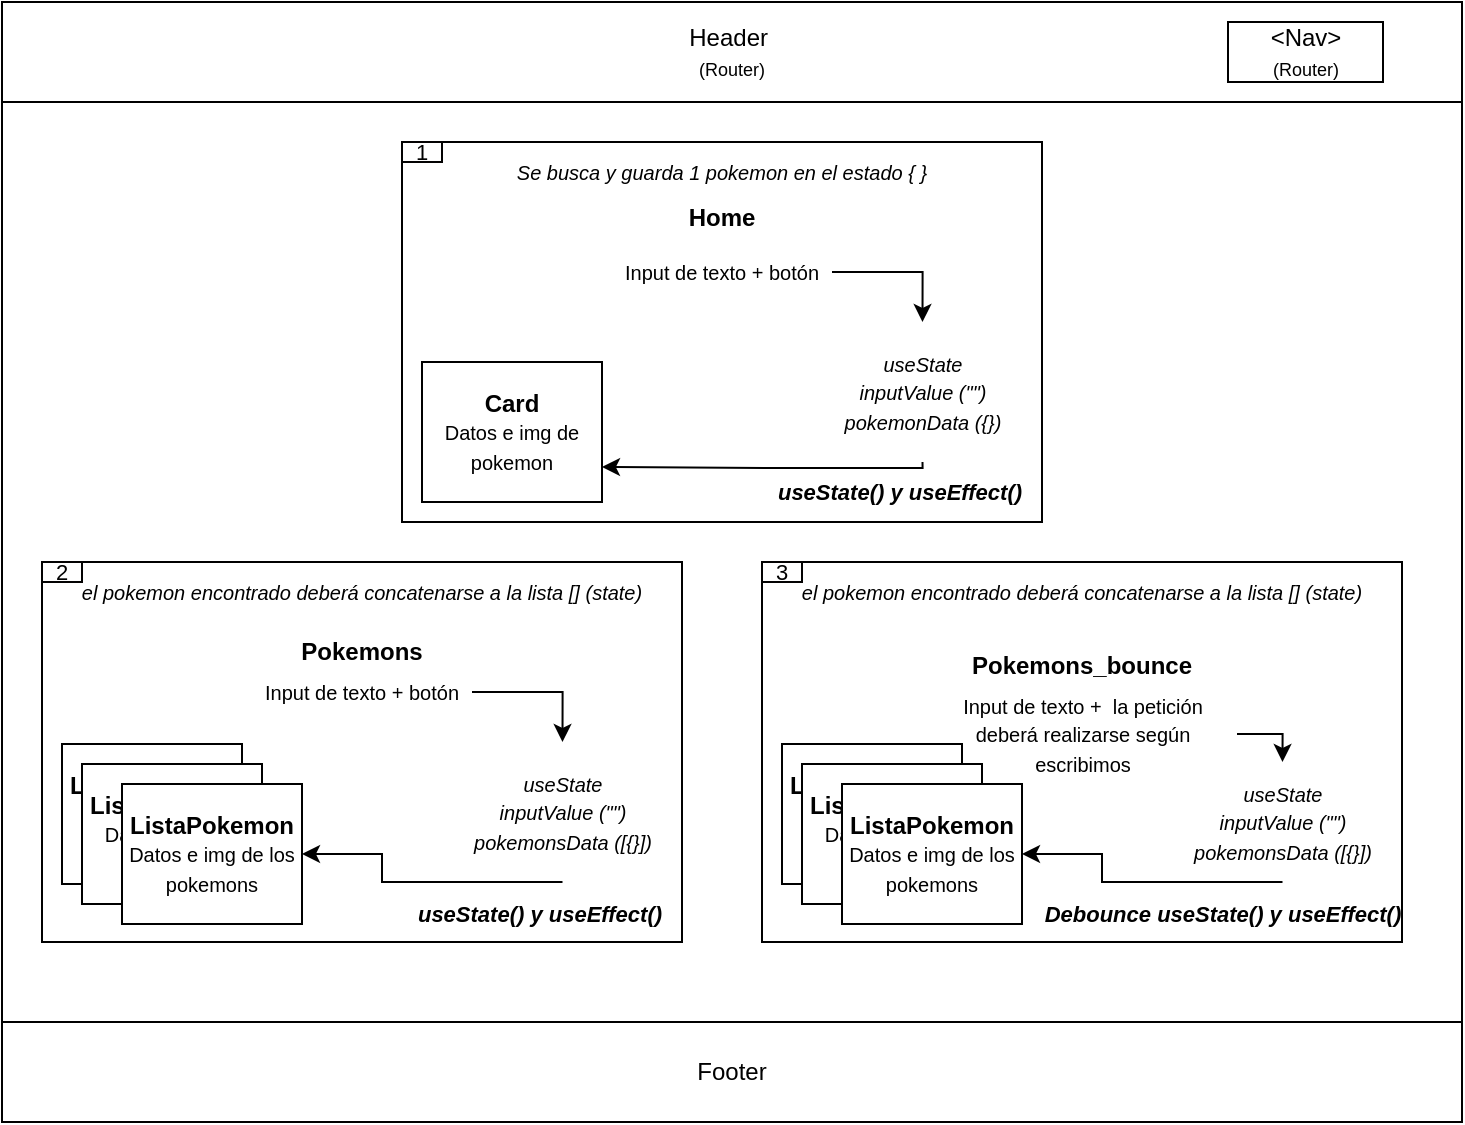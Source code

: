 <mxfile version="15.9.6" type="github">
  <diagram id="HVBfA5njpOnYeU9KZHsN" name="Page-1">
    <mxGraphModel dx="947" dy="555" grid="1" gridSize="10" guides="1" tooltips="1" connect="1" arrows="1" fold="1" page="1" pageScale="1" pageWidth="827" pageHeight="1169" math="0" shadow="0">
      <root>
        <mxCell id="0" />
        <mxCell id="1" parent="0" />
        <mxCell id="QFjQeapoT2HNyd6oGGUI-1" value="" style="rounded=0;whiteSpace=wrap;html=1;" vertex="1" parent="1">
          <mxGeometry x="60" y="60" width="730" height="460" as="geometry" />
        </mxCell>
        <mxCell id="o9f4KpwQg1YmGxY4Iknc-1" value="&lt;b&gt;Home&lt;/b&gt;&lt;br&gt;&lt;br&gt;&lt;br&gt;&lt;br&gt;&lt;br&gt;&lt;br&gt;&lt;br&gt;&lt;br&gt;&lt;br&gt;" style="rounded=0;whiteSpace=wrap;html=1;" parent="1" vertex="1">
          <mxGeometry x="260" y="80" width="320" height="190" as="geometry" />
        </mxCell>
        <mxCell id="o9f4KpwQg1YmGxY4Iknc-11" style="edgeStyle=orthogonalEdgeStyle;rounded=0;orthogonalLoop=1;jettySize=auto;html=1;exitX=1;exitY=0.5;exitDx=0;exitDy=0;entryX=0.5;entryY=0;entryDx=0;entryDy=0;fontSize=10;" parent="1" source="o9f4KpwQg1YmGxY4Iknc-2" target="o9f4KpwQg1YmGxY4Iknc-6" edge="1">
          <mxGeometry relative="1" as="geometry" />
        </mxCell>
        <mxCell id="o9f4KpwQg1YmGxY4Iknc-2" value="&lt;font style=&quot;font-size: 10px&quot;&gt;Input de texto + botón&lt;/font&gt;" style="text;html=1;strokeColor=none;fillColor=none;align=center;verticalAlign=middle;whiteSpace=wrap;rounded=0;" parent="1" vertex="1">
          <mxGeometry x="365" y="130" width="110" height="30" as="geometry" />
        </mxCell>
        <mxCell id="o9f4KpwQg1YmGxY4Iknc-4" value="&lt;b&gt;Card&lt;/b&gt;&lt;br&gt;&lt;font style=&quot;font-size: 10px&quot;&gt;Datos e img de pokemon&lt;/font&gt;" style="rounded=0;whiteSpace=wrap;html=1;" parent="1" vertex="1">
          <mxGeometry x="270" y="190" width="90" height="70" as="geometry" />
        </mxCell>
        <mxCell id="o9f4KpwQg1YmGxY4Iknc-9" style="edgeStyle=orthogonalEdgeStyle;rounded=0;orthogonalLoop=1;jettySize=auto;html=1;exitX=0.5;exitY=1;exitDx=0;exitDy=0;entryX=1;entryY=0.75;entryDx=0;entryDy=0;fontSize=10;" parent="1" source="o9f4KpwQg1YmGxY4Iknc-6" target="o9f4KpwQg1YmGxY4Iknc-4" edge="1">
          <mxGeometry relative="1" as="geometry">
            <Array as="points">
              <mxPoint x="450" y="243" />
              <mxPoint x="380" y="243" />
            </Array>
          </mxGeometry>
        </mxCell>
        <mxCell id="o9f4KpwQg1YmGxY4Iknc-6" value="&lt;i&gt;&lt;font style=&quot;font-size: 10px&quot;&gt;useState&lt;br&gt;inputValue (&quot;&quot;)&lt;br&gt;pokemonData ({})&lt;/font&gt;&lt;/i&gt;" style="text;html=1;strokeColor=none;fillColor=none;align=center;verticalAlign=middle;whiteSpace=wrap;rounded=0;" parent="1" vertex="1">
          <mxGeometry x="470" y="170" width="100.5" height="70" as="geometry" />
        </mxCell>
        <mxCell id="o9f4KpwQg1YmGxY4Iknc-12" value="&lt;b&gt;Pokemons&lt;/b&gt;&lt;br&gt;&lt;br&gt;&lt;br&gt;&lt;br&gt;&lt;br&gt;&lt;br&gt;&lt;br&gt;&lt;br&gt;" style="rounded=0;whiteSpace=wrap;html=1;" parent="1" vertex="1">
          <mxGeometry x="80" y="290" width="320" height="190" as="geometry" />
        </mxCell>
        <mxCell id="o9f4KpwQg1YmGxY4Iknc-13" style="edgeStyle=orthogonalEdgeStyle;rounded=0;orthogonalLoop=1;jettySize=auto;html=1;exitX=1;exitY=0.5;exitDx=0;exitDy=0;entryX=0.5;entryY=0;entryDx=0;entryDy=0;fontSize=10;" parent="1" source="o9f4KpwQg1YmGxY4Iknc-14" target="o9f4KpwQg1YmGxY4Iknc-18" edge="1">
          <mxGeometry relative="1" as="geometry" />
        </mxCell>
        <mxCell id="o9f4KpwQg1YmGxY4Iknc-14" value="&lt;span style=&quot;font-size: 10px&quot;&gt;Input de texto + botón&lt;/span&gt;" style="text;html=1;strokeColor=none;fillColor=none;align=center;verticalAlign=middle;whiteSpace=wrap;rounded=0;" parent="1" vertex="1">
          <mxGeometry x="185" y="340" width="110" height="30" as="geometry" />
        </mxCell>
        <mxCell id="o9f4KpwQg1YmGxY4Iknc-16" value="&lt;b&gt;ListaPokemon&lt;/b&gt;&lt;br&gt;&lt;font style=&quot;font-size: 10px&quot;&gt;Datos e img de pokemon&lt;/font&gt;" style="rounded=0;whiteSpace=wrap;html=1;" parent="1" vertex="1">
          <mxGeometry x="90" y="381" width="90" height="70" as="geometry" />
        </mxCell>
        <mxCell id="o9f4KpwQg1YmGxY4Iknc-25" style="edgeStyle=orthogonalEdgeStyle;rounded=0;orthogonalLoop=1;jettySize=auto;html=1;exitX=0.5;exitY=1;exitDx=0;exitDy=0;fontSize=10;" parent="1" source="o9f4KpwQg1YmGxY4Iknc-18" target="o9f4KpwQg1YmGxY4Iknc-23" edge="1">
          <mxGeometry relative="1" as="geometry">
            <Array as="points">
              <mxPoint x="250" y="450" />
              <mxPoint x="250" y="436" />
            </Array>
          </mxGeometry>
        </mxCell>
        <mxCell id="o9f4KpwQg1YmGxY4Iknc-18" value="&lt;i&gt;&lt;font style=&quot;font-size: 10px&quot;&gt;useState&lt;br&gt;inputValue (&quot;&quot;)&lt;br&gt;pokemonsData ([{}])&lt;/font&gt;&lt;/i&gt;" style="text;html=1;strokeColor=none;fillColor=none;align=center;verticalAlign=middle;whiteSpace=wrap;rounded=0;" parent="1" vertex="1">
          <mxGeometry x="290" y="380" width="100.5" height="70" as="geometry" />
        </mxCell>
        <mxCell id="o9f4KpwQg1YmGxY4Iknc-19" value="&lt;font style=&quot;font-size: 10px&quot;&gt;&lt;i&gt;Se busca y guarda 1 pokemon en el estado { }&lt;/i&gt;&lt;/font&gt;" style="text;html=1;strokeColor=none;fillColor=none;align=center;verticalAlign=middle;whiteSpace=wrap;rounded=0;" parent="1" vertex="1">
          <mxGeometry x="260" y="80" width="320" height="30" as="geometry" />
        </mxCell>
        <mxCell id="o9f4KpwQg1YmGxY4Iknc-20" value="&lt;span style=&quot;font-size: 10px&quot;&gt;&lt;i&gt;el pokemon encontrado deberá concatenarse a la lista [] (state)&lt;/i&gt;&lt;/span&gt;" style="text;html=1;strokeColor=none;fillColor=none;align=center;verticalAlign=middle;whiteSpace=wrap;rounded=0;" parent="1" vertex="1">
          <mxGeometry x="80" y="290" width="320" height="30" as="geometry" />
        </mxCell>
        <mxCell id="o9f4KpwQg1YmGxY4Iknc-22" value="&lt;b&gt;ListaPokemon&lt;/b&gt;&lt;br&gt;&lt;font style=&quot;font-size: 10px&quot;&gt;Datos e img de pokemon&lt;/font&gt;" style="rounded=0;whiteSpace=wrap;html=1;" parent="1" vertex="1">
          <mxGeometry x="100" y="391" width="90" height="70" as="geometry" />
        </mxCell>
        <mxCell id="o9f4KpwQg1YmGxY4Iknc-23" value="&lt;b&gt;ListaPokemon&lt;/b&gt;&lt;br&gt;&lt;font style=&quot;font-size: 10px&quot;&gt;Datos e img de los pokemons&lt;/font&gt;" style="rounded=0;whiteSpace=wrap;html=1;" parent="1" vertex="1">
          <mxGeometry x="120" y="401" width="90" height="70" as="geometry" />
        </mxCell>
        <mxCell id="o9f4KpwQg1YmGxY4Iknc-27" value="&lt;font style=&quot;font-size: 11px&quot;&gt;&lt;b&gt;&lt;i&gt;useState() y useEffect()&lt;/i&gt;&lt;/b&gt;&lt;/font&gt;" style="text;html=1;strokeColor=none;fillColor=none;align=center;verticalAlign=middle;whiteSpace=wrap;rounded=0;fontFamily=Helvetica;fontSize=10;" parent="1" vertex="1">
          <mxGeometry x="424" y="240" width="170" height="30" as="geometry" />
        </mxCell>
        <mxCell id="o9f4KpwQg1YmGxY4Iknc-28" value="&lt;font style=&quot;font-size: 11px&quot;&gt;&lt;b&gt;&lt;i&gt;useState() y useEffect()&lt;/i&gt;&lt;/b&gt;&lt;/font&gt;" style="text;html=1;strokeColor=none;fillColor=none;align=center;verticalAlign=middle;whiteSpace=wrap;rounded=0;fontFamily=Helvetica;fontSize=10;" parent="1" vertex="1">
          <mxGeometry x="244" y="451" width="170" height="30" as="geometry" />
        </mxCell>
        <mxCell id="o9f4KpwQg1YmGxY4Iknc-29" value="&lt;b&gt;Pokemons_bounce&lt;br&gt;&lt;/b&gt;&lt;br&gt;&lt;br&gt;&lt;br&gt;&lt;br&gt;&lt;br&gt;&lt;br&gt;" style="rounded=0;whiteSpace=wrap;html=1;" parent="1" vertex="1">
          <mxGeometry x="440" y="290" width="320" height="190" as="geometry" />
        </mxCell>
        <mxCell id="o9f4KpwQg1YmGxY4Iknc-30" style="edgeStyle=orthogonalEdgeStyle;rounded=0;orthogonalLoop=1;jettySize=auto;html=1;exitX=1;exitY=0.5;exitDx=0;exitDy=0;entryX=0.5;entryY=0;entryDx=0;entryDy=0;fontSize=10;" parent="1" source="o9f4KpwQg1YmGxY4Iknc-31" target="o9f4KpwQg1YmGxY4Iknc-34" edge="1">
          <mxGeometry relative="1" as="geometry" />
        </mxCell>
        <mxCell id="o9f4KpwQg1YmGxY4Iknc-31" value="&lt;span style=&quot;font-size: 10px&quot;&gt;Input de texto +&amp;nbsp;&lt;/span&gt;&lt;span style=&quot;font-size: 10px&quot;&gt;&amp;nbsp;la petición deberá realizarse según escribimos&lt;/span&gt;" style="text;html=1;strokeColor=none;fillColor=none;align=center;verticalAlign=middle;whiteSpace=wrap;rounded=0;" parent="1" vertex="1">
          <mxGeometry x="522.5" y="361" width="155" height="30" as="geometry" />
        </mxCell>
        <mxCell id="o9f4KpwQg1YmGxY4Iknc-32" value="&lt;b&gt;ListaPokemon&lt;/b&gt;&lt;br&gt;&lt;font style=&quot;font-size: 10px&quot;&gt;Datos e img de pokemon&lt;/font&gt;" style="rounded=0;whiteSpace=wrap;html=1;" parent="1" vertex="1">
          <mxGeometry x="450" y="381" width="90" height="70" as="geometry" />
        </mxCell>
        <mxCell id="o9f4KpwQg1YmGxY4Iknc-33" style="edgeStyle=orthogonalEdgeStyle;rounded=0;orthogonalLoop=1;jettySize=auto;html=1;exitX=0.5;exitY=1;exitDx=0;exitDy=0;fontSize=10;" parent="1" source="o9f4KpwQg1YmGxY4Iknc-34" target="o9f4KpwQg1YmGxY4Iknc-37" edge="1">
          <mxGeometry relative="1" as="geometry">
            <Array as="points">
              <mxPoint x="610" y="450" />
              <mxPoint x="610" y="436" />
            </Array>
          </mxGeometry>
        </mxCell>
        <mxCell id="o9f4KpwQg1YmGxY4Iknc-34" value="&lt;i&gt;&lt;font style=&quot;font-size: 10px&quot;&gt;useState&lt;br&gt;inputValue (&quot;&quot;)&lt;br&gt;pokemonsData ([{}])&lt;/font&gt;&lt;/i&gt;" style="text;html=1;strokeColor=none;fillColor=none;align=center;verticalAlign=middle;whiteSpace=wrap;rounded=0;" parent="1" vertex="1">
          <mxGeometry x="650" y="390" width="100.5" height="60" as="geometry" />
        </mxCell>
        <mxCell id="o9f4KpwQg1YmGxY4Iknc-35" value="&lt;span style=&quot;font-size: 10px&quot;&gt;&lt;i&gt;el pokemon encontrado deberá concatenarse a la lista [] (state)&lt;/i&gt;&lt;/span&gt;" style="text;html=1;strokeColor=none;fillColor=none;align=center;verticalAlign=middle;whiteSpace=wrap;rounded=0;" parent="1" vertex="1">
          <mxGeometry x="440" y="290" width="320" height="30" as="geometry" />
        </mxCell>
        <mxCell id="o9f4KpwQg1YmGxY4Iknc-36" value="&lt;b&gt;ListaPokemon&lt;/b&gt;&lt;br&gt;&lt;font style=&quot;font-size: 10px&quot;&gt;Datos e img de pokemon&lt;/font&gt;" style="rounded=0;whiteSpace=wrap;html=1;" parent="1" vertex="1">
          <mxGeometry x="460" y="391" width="90" height="70" as="geometry" />
        </mxCell>
        <mxCell id="o9f4KpwQg1YmGxY4Iknc-37" value="&lt;b&gt;ListaPokemon&lt;/b&gt;&lt;br&gt;&lt;font style=&quot;font-size: 10px&quot;&gt;Datos e img de los pokemons&lt;/font&gt;" style="rounded=0;whiteSpace=wrap;html=1;" parent="1" vertex="1">
          <mxGeometry x="480" y="401" width="90" height="70" as="geometry" />
        </mxCell>
        <mxCell id="o9f4KpwQg1YmGxY4Iknc-38" value="&lt;font&gt;&lt;i&gt;&lt;span style=&quot;font-size: 11px&quot;&gt;&lt;b&gt;Debounce &lt;/b&gt;&lt;/span&gt;&lt;b style=&quot;font-size: 11px&quot;&gt;useState() y useEffect()&amp;nbsp;&lt;/b&gt;&lt;/i&gt;&lt;/font&gt;" style="text;html=1;strokeColor=none;fillColor=none;align=center;verticalAlign=middle;whiteSpace=wrap;rounded=0;fontFamily=Helvetica;fontSize=10;" parent="1" vertex="1">
          <mxGeometry x="570" y="451" width="204" height="30" as="geometry" />
        </mxCell>
        <mxCell id="o9f4KpwQg1YmGxY4Iknc-39" value="1" style="text;html=1;strokeColor=#030202;fillColor=none;align=center;verticalAlign=middle;whiteSpace=wrap;rounded=0;fontFamily=Helvetica;fontSize=11;" parent="1" vertex="1">
          <mxGeometry x="260" y="80" width="20" height="10" as="geometry" />
        </mxCell>
        <mxCell id="o9f4KpwQg1YmGxY4Iknc-41" value="2" style="text;html=1;strokeColor=#030202;fillColor=none;align=center;verticalAlign=middle;whiteSpace=wrap;rounded=0;fontFamily=Helvetica;fontSize=11;" parent="1" vertex="1">
          <mxGeometry x="80" y="290" width="20" height="10" as="geometry" />
        </mxCell>
        <mxCell id="o9f4KpwQg1YmGxY4Iknc-42" value="3" style="text;html=1;strokeColor=#030202;fillColor=none;align=center;verticalAlign=middle;whiteSpace=wrap;rounded=0;fontFamily=Helvetica;fontSize=11;" parent="1" vertex="1">
          <mxGeometry x="440" y="290" width="20" height="10" as="geometry" />
        </mxCell>
        <mxCell id="QFjQeapoT2HNyd6oGGUI-2" value="Footer" style="rounded=0;whiteSpace=wrap;html=1;" vertex="1" parent="1">
          <mxGeometry x="60" y="520" width="730" height="50" as="geometry" />
        </mxCell>
        <mxCell id="QFjQeapoT2HNyd6oGGUI-3" value="Header&amp;nbsp;&lt;br&gt;&lt;font style=&quot;font-size: 9px&quot;&gt;(Router)&lt;/font&gt;" style="rounded=0;whiteSpace=wrap;html=1;" vertex="1" parent="1">
          <mxGeometry x="60" y="10" width="730" height="50" as="geometry" />
        </mxCell>
        <mxCell id="QFjQeapoT2HNyd6oGGUI-4" value="&lt;span&gt;&amp;lt;Nav&amp;gt;&lt;br&gt;&lt;/span&gt;&lt;span style=&quot;font-size: 9px&quot;&gt;(Router)&lt;/span&gt;&lt;span&gt;&lt;br&gt;&lt;/span&gt;" style="rounded=0;whiteSpace=wrap;html=1;" vertex="1" parent="1">
          <mxGeometry x="673" y="20" width="77.5" height="30" as="geometry" />
        </mxCell>
      </root>
    </mxGraphModel>
  </diagram>
</mxfile>
